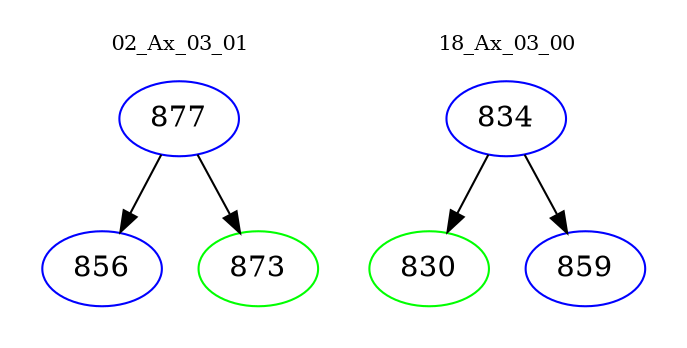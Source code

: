 digraph{
subgraph cluster_0 {
color = white
label = "02_Ax_03_01";
fontsize=10;
T0_877 [label="877", color="blue"]
T0_877 -> T0_856 [color="black"]
T0_856 [label="856", color="blue"]
T0_877 -> T0_873 [color="black"]
T0_873 [label="873", color="green"]
}
subgraph cluster_1 {
color = white
label = "18_Ax_03_00";
fontsize=10;
T1_834 [label="834", color="blue"]
T1_834 -> T1_830 [color="black"]
T1_830 [label="830", color="green"]
T1_834 -> T1_859 [color="black"]
T1_859 [label="859", color="blue"]
}
}
